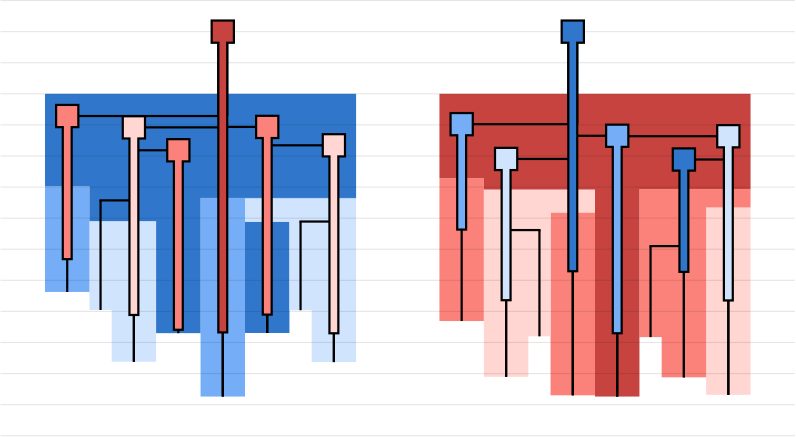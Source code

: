 <?xml version="1.0"?>
<!DOCTYPE ipe SYSTEM "ipe.dtd">
<ipe version="70212" creator="svgtoipe 20191210">
<ipestyle>
<layout paper="768 576" frame="768 576" origin="0 0"/>
<opacity name="10%" value="0.10"/>
<opacity name="20%" value="0.20"/>
<opacity name="30%" value="0.30"/>
<opacity name="40%" value="0.40"/>
<opacity name="50%" value="0.50"/>
<opacity name="60%" value="0.60"/>
<opacity name="70%" value="0.70"/>
<opacity name="80%" value="0.80"/>
<opacity name="90%" value="0.90"/>
<pathstyle cap="0" join="0" fillrule="wind"/>
</ipestyle>
<page>
<group matrix="1 0 0 -1 0 576">
<group>
<group matrix="1 0 0 1 457 350">
<group>
<path fill="0.188235 0.466667 0.796078">
16 89.2995 m
16 97.5137 l
0 97.5137 l
0 88.6119 l
0 57.442 l
16 57.442 l
16 88.6119 l
16 89.2995 l
h
</path>
<path fill="0.815686 0.894118 0.996078">
-32 97.5739 m
-32 107.875 l
-48 107.875 l
-48 89.2349 l
-48 89.2249 l
-56 89.2249 l
-56 82.8444 l
-56 82.741 l
-56 57.2433 l
-48 57.2433 l
-32 57.2433 l
-32 82.8444 l
-32 89.2349 l
-32 97.5739 l
h
</path>
<path fill="0.458824 0.682353 0.968627">
-72 82.741 m
-72 44.7162 l
-56 44.7162 l
-56 82.741 l
-72 82.741 l
h
</path>
<path fill="0.815686 0.894118 0.996078">
24 107.979 m
24 89.3095 l
24 89.2995 l
16 89.2995 l
16 57.4421 l
0 57.4421 l
0 49.0581 l
16 49.0581 l
24 49.0581 l
40 49.0581 l
40 57.3932 l
40 57.4421 l
40 89.3095 l
40 107.979 l
24 107.979 l
h
</path>
<path fill="0.458824 0.682353 0.968627">
0 97.5137 m
0 120.397 l
-16 120.397 l
-16 97.5739 l
-16 49.0582 l
-16 48.8967 l
0 48.8967 l
16 48.8967 l
40 48.8967 l
40 49.0582 l
16 49.0582 l
0 49.0582 l
0 97.5137 l
h
</path>
<path fill="0.188235 0.466667 0.796078" pen="128">
40 19.4084 m
40 44.7163 l
40 48.8968 l
16 48.8968 l
0 48.8968 l
-16 48.8968 l
-16 49.7751 l
-16 57.2434 l
-16 97.5739 l
-32 97.5739 l
-32 57.2434 l
-48 57.2434 l
-56 57.2434 l
-56 44.7163 l
-72 44.7163 l
-72 19.4084 l
-72 11.4084 l
40 11.4084 l
40 19.4084 l
h
</path>
</group>
</group>
<group matrix="1 0 0 1 591 350">
<group>
<path fill="0.984314 0.509804 0.478431">
-24 119.95 m
-24 98.7129 l
-24 54.1176 l
-8 54.1176 l
-8 119.95 l
-24 119.95 l
h
</path>
<path fill="0.984314 0.509804 0.478431">
-64 93.2103 m
-64 41.7891 l
-48 41.7891 l
-48 93.2103 l
-64 93.2103 l
h
</path>
<path fill="1 0.839216 0.819608">
32 119.785 m
32 113.472 l
32 79.774 l
32 52.3283 l
48 52.3283 l
48 79.774 l
48 119.785 l
32 119.785 l
h
</path>
<path fill="1 0.839216 0.819608">
-32 98.7229 m
-32 113.291 l
-48 113.291 l
-48 98.7229 l
-48 93.2103 l
-48 72.1558 l
-48 60.4636 l
-48 54.1177 l
-48 45.8709 l
-32 45.8709 l
-24 45.8709 l
-8 45.8709 l
-8 54.1177 l
-24 54.1177 l
-24 72.1558 l
-24 98.7129 l
-32 98.7129 l
-32 98.7229 l
h
</path>
<path fill="0.984314 0.509804 0.478431">
16 113.472 m
16 99.0047 l
16 98.9947 l
8 98.9947 l
8 45.7095 l
16 45.7095 l
32 45.7095 l
48 45.7095 l
48 52.3284 l
32 52.3284 l
32 66.2311 l
32 99.0047 l
32 113.472 l
16 113.472 l
h
</path>
<path fill="0.776471 0.262745 0.25098" pen="128">
16 45.7096 m
8 45.7096 l
8 45.871 l
8 98.9947 l
8 120.397 l
-8 120.397 l
-8 119.95 l
-8 45.871 l
-24 45.871 l
-48 45.871 l
-48 45.7096 l
-48 41.7892 l
-64 41.7892 l
-64 22.3355 l
-64 11.4084 l
48 11.4084 l
48 22.3355 l
48 35.0613 l
48 41.7892 l
48 45.7096 l
32 45.7096 l
16 45.7096 l
h
</path>
</group>
</group>
<group matrix="1 0 0 1 400 350">
<group>
<path stroke="0 0 0" opacity="10%" pen="0.4">
-31 -22.1626 m
255 -22.1626 l
</path>
<path stroke="0 0 0" opacity="10%" pen="0.4">
-31 -10.9723 m
255 -10.9723 l
</path>
<path stroke="0 0 0" opacity="10%" pen="0.4">
-31 0.218076 m
255 0.218076 l
</path>
<path stroke="0 0 0" opacity="10%" pen="0.4">
-31 11.4084 m
255 11.4084 l
</path>
<path stroke="0 0 0" opacity="10%" pen="0.4">
-31 22.5987 m
255 22.5987 l
</path>
<path stroke="0 0 0" opacity="10%" pen="0.4">
-31 33.7891 m
255 33.7891 l
</path>
<path stroke="0 0 0" opacity="10%" pen="0.4">
-31 44.9794 m
255 44.9794 l
</path>
<path stroke="0 0 0" opacity="10%" pen="0.4">
-31 56.1698 m
255 56.1698 l
</path>
<path stroke="0 0 0" opacity="10%" pen="0.4">
-31 67.3601 m
255 67.3601 l
</path>
<path stroke="0 0 0" opacity="10%" pen="0.4">
-31 78.5504 m
255 78.5504 l
</path>
<path stroke="0 0 0" opacity="10%" pen="0.4">
-31 89.7408 m
255 89.7408 l
</path>
<path stroke="0 0 0" opacity="10%" pen="0.4">
-31 100.931 m
255 100.931 l
</path>
<path stroke="0 0 0" opacity="10%" pen="0.4">
-31 112.121 m
255 112.121 l
</path>
<path stroke="0 0 0" opacity="10%" pen="0.4">
-31 123.312 m
255 123.312 l
</path>
<path stroke="0 0 0" opacity="10%" pen="0.4">
-31 134.502 m
255 134.502 l
</path>
</group>
</group>
<group matrix="1 0 0 1 457 350">
<group>
<path stroke="0 0 0" pen="0.8">
-64 19.4084 m
-64 82.751 l
</path>
<path stroke="0 0 0" pen="0.8">
-64.4 19.4084 m
-8 19.4084 l
</path>
<path stroke="0 0 0" pen="0.8">
-8 19.4084 m
-8 23.3289 l
</path>
<path stroke="0 0 0" pen="0.8">
-8 19.4084 m
-8 23.3289 l
</path>
<path stroke="0 0 0" pen="0.8">
-8 23.3289 m
-8 23.4902 l
</path>
<path stroke="0 0 0" pen="0.8">
-8 23.3289 m
-8 23.4902 l
</path>
<path stroke="0 0 0" pen="0.8">
-40 23.4902 m
-40 31.7369 l
</path>
<path stroke="0 0 0" pen="0.8">
-40.4 23.4902 m
-8 23.4902 l
</path>
<path stroke="0 0 0" pen="0.8">
-40 31.7369 m
-40 49.7751 l
</path>
<path stroke="0 0 0" pen="0.8">
-40 31.7369 m
-40 49.7751 l
</path>
<path stroke="0 0 0" pen="0.8">
-52 49.7751 m
-52 89.2349 l
</path>
<path stroke="0 0 0" pen="0.8">
-52.4 49.7751 m
-40 49.7751 l
</path>
<path stroke="0 0 0" pen="0.8">
-40 49.7751 m
-40 107.885 l
</path>
<path stroke="0 0 0" pen="0.8">
-40 49.7751 m
-40 107.885 l
</path>
<path stroke="0 0 0" pen="0.8">
-24 31.7369 m
-24 97.5839 l
</path>
<path stroke="0 0 0" pen="0.8">
-23.6 31.7369 m
-40 31.7369 l
</path>
<path stroke="0 0 0" pen="0.8">
-8 23.4902 m
-8 120.407 l
</path>
<path stroke="0 0 0" pen="0.8">
-8 23.4902 m
-8 120.407 l
</path>
<path stroke="0 0 0" pen="0.8">
8 23.3289 m
8 29.9476 l
</path>
<path stroke="0 0 0" pen="0.8">
8.4 23.3289 m
-8 23.3289 l
</path>
<path stroke="0 0 0" pen="0.8">
8 29.9476 m
8 97.5237 l
</path>
<path stroke="0 0 0" pen="0.8">
8 29.9476 m
8 97.5237 l
</path>
<path stroke="0 0 0" pen="0.8">
32 29.9476 m
32 57.3932 l
</path>
<path stroke="0 0 0" pen="0.8">
32.4 29.9476 m
8 29.9476 l
</path>
<path stroke="0 0 0" pen="0.8">
20 57.3932 m
20 89.3095 l
</path>
<path stroke="0 0 0" pen="0.8">
19.6 57.3932 m
32 57.3932 l
</path>
<path stroke="0 0 0" pen="0.8">
32 57.3932 m
32 107.989 l
</path>
<path stroke="0 0 0" pen="0.8">
32 57.3932 m
32 107.989 l
</path>
</group>
</group>
<group matrix="1 0 0 1 457 350">
<group>
<path stroke="0 0 0" pen="4">
-8 19.4084 m
-8 -8.04516 l
</path>
<path stroke="0 0 0" pen="4">
-8 23.4902 m
-8 97.6975 l
-8 23.4902 l
-8 97.6975 l
-8 23.3289 l
-8 23.4902 l
-8 19.4084 l
-8 23.3289 l
-8 19.4084 l
-8 -10.9723 l
</path>
<path stroke="0 0 0" fill="0.776471 0.262745 0.25098" stroke-opacity="opaque" pen="0.8">
-12 -14.9723 m
-4 -14.9723 l
-4 -6.97226 l
-12 -6.97226 l
-12 -14.9723 l
h
</path>
<path stroke="0.776471 0.262745 0.25098" fill="0.776471 0.262745 0.25098" stroke-opacity="opaque" pen="2.4">
-8 23.4902 m
-8 96.8975 l
-8 23.4902 l
-8 96.8975 l
-8 23.3289 l
-8 23.4902 l
-8 19.4084 l
-8 23.3289 l
-8 19.4084 l
-8 -10.9723 l
</path>
<path stroke="0 0 0" pen="4">
8 29.9476 m
8 91.2985 l
8 29.9476 l
8 91.2985 l
8 23.3289 l
8 29.9476 l
</path>
<path stroke="0 0 0" fill="0.984314 0.509804 0.478431" stroke-opacity="opaque" pen="0.8">
4 19.3289 m
12 19.3289 l
12 27.3289 l
4 27.3289 l
4 19.3289 l
h
</path>
<path stroke="0.984314 0.509804 0.478431" fill="0.984314 0.509804 0.478431" stroke-opacity="opaque" pen="2.4">
8 29.9476 m
8 90.4985 l
8 29.9476 l
8 90.4985 l
8 23.3289 l
8 29.9476 l
</path>
<path stroke="0 0 0" pen="4">
-40 49.7751 m
-40 91.4244 l
-40 49.7751 l
-40 91.4244 l
-40 31.7369 l
-40 49.7751 l
-40 23.4902 l
-40 31.7369 l
</path>
<path stroke="0 0 0" fill="1 0.839216 0.819608" stroke-opacity="opaque" pen="0.8">
-44 19.4902 m
-36 19.4902 l
-36 27.4902 l
-44 27.4902 l
-44 19.4902 l
h
</path>
<path stroke="1 0.839216 0.819608" fill="1 0.839216 0.819608" stroke-opacity="opaque" pen="2.4">
-40 49.7751 m
-40 90.6244 l
-40 49.7751 l
-40 90.6244 l
-40 31.7369 l
-40 49.7751 l
-40 23.4902 l
-40 31.7369 l
</path>
<path stroke="0 0 0" pen="4">
32 57.3932 m
32 98.019 l
32 57.3932 l
32 98.019 l
32 29.9476 l
32 57.3932 l
</path>
<path stroke="0 0 0" fill="1 0.839216 0.819608" stroke-opacity="opaque" pen="0.8">
28 25.9476 m
36 25.9476 l
36 33.9476 l
28 33.9476 l
28 25.9476 l
h
</path>
<path stroke="1 0.839216 0.819608" fill="1 0.839216 0.819608" stroke-opacity="opaque" pen="2.4">
32 57.3932 m
32 97.219 l
32 57.3932 l
32 97.219 l
32 29.9476 l
32 57.3932 l
</path>
<path stroke="0 0 0" pen="4">
-64 19.4084 m
-64 71.3215 l
-64 19.4084 l
-64 71.3215 l
</path>
<path stroke="0 0 0" fill="0.984314 0.509804 0.478431" stroke-opacity="opaque" pen="0.8">
-68 15.4084 m
-60 15.4084 l
-60 23.4084 l
-68 23.4084 l
-68 15.4084 l
h
</path>
<path stroke="0.984314 0.509804 0.478431" fill="0.984314 0.509804 0.478431" stroke-opacity="opaque" pen="2.4">
-64 19.4084 m
-64 70.5215 l
-64 19.4084 l
-64 70.5215 l
</path>
<path stroke="0 0 0" pen="4">
-24 31.7369 m
-24 96.754 l
-24 31.7369 l
-24 96.754 l
</path>
<path stroke="0 0 0" fill="0.984314 0.509804 0.478431" stroke-opacity="opaque" pen="0.8">
-28 27.7369 m
-20 27.7369 l
-20 35.7369 l
-28 35.7369 l
-28 27.7369 l
h
</path>
<path stroke="0.984314 0.509804 0.478431" fill="0.984314 0.509804 0.478431" stroke-opacity="opaque" pen="2.4">
-24 31.7369 m
-24 95.954 l
-24 31.7369 l
-24 95.954 l
</path>
</group>
</group>
<group matrix="1 0 0 1 591 350">
<group>
<path stroke="0 0 0" pen="0.8">
-56 22.3355 m
-56 93.2203 l
</path>
<path stroke="0 0 0" pen="0.8">
-56.4 22.3355 m
-16 22.3355 l
</path>
<path stroke="0 0 0" pen="0.8">
-16 22.3355 m
-16 26.516 l
</path>
<path stroke="0 0 0" pen="0.8">
-16 22.3355 m
-16 26.516 l
</path>
<path stroke="0 0 0" pen="0.8">
-16 26.516 m
-16 34.8627 l
</path>
<path stroke="0 0 0" pen="0.8">
-16 26.516 m
-16 34.8627 l
</path>
<path stroke="0 0 0" pen="0.8">
-40 34.8627 m
-40 60.4636 l
</path>
<path stroke="0 0 0" pen="0.8">
-40.4 34.8627 m
-16 34.8627 l
</path>
<path stroke="0 0 0" pen="0.8">
-40 60.4636 m
-40 113.301 l
</path>
<path stroke="0 0 0" pen="0.8">
-40 60.4636 m
-40 113.301 l
</path>
<path stroke="0 0 0" pen="0.8">
-28 60.4636 m
-28 98.7229 l
</path>
<path stroke="0 0 0" pen="0.8">
-27.6 60.4636 m
-40 60.4636 l
</path>
<path stroke="0 0 0" pen="0.8">
-16 34.8627 m
-16 119.96 l
</path>
<path stroke="0 0 0" pen="0.8">
-16 34.8627 m
-16 119.96 l
</path>
<path stroke="0 0 0" pen="0.8">
0 26.516 m
0 26.6774 l
</path>
<path stroke="0 0 0" pen="0.8">
0.4 26.516 m
-16 26.516 l
</path>
<path stroke="0 0 0" pen="0.8">
0 26.6774 m
0 120.407 l
</path>
<path stroke="0 0 0" pen="0.8">
0 26.6774 m
0 120.407 l
</path>
<path stroke="0 0 0" pen="0.8">
40 26.6774 m
40 35.0613 l
</path>
<path stroke="0 0 0" pen="0.8">
40.4 26.6774 m
0 26.6774 l
</path>
<path stroke="0 0 0" pen="0.8">
24 35.0613 m
24 66.2311 l
</path>
<path stroke="0 0 0" pen="0.8">
23.6 35.0613 m
40 35.0613 l
</path>
<path stroke="0 0 0" pen="0.8">
12 66.2311 m
12 99.0047 l
</path>
<path stroke="0 0 0" pen="0.8">
11.6 66.2311 m
24 66.2311 l
</path>
<path stroke="0 0 0" pen="0.8">
24 66.2311 m
24 113.482 l
</path>
<path stroke="0 0 0" pen="0.8">
24 66.2311 m
24 113.482 l
</path>
<path stroke="0 0 0" pen="0.8">
40 35.0613 m
40 119.795 l
</path>
<path stroke="0 0 0" pen="0.8">
40 35.0613 m
40 119.795 l
</path>
</group>
</group>
<group matrix="1 0 0 1 591 350">
<group>
<path stroke="0 0 0" pen="4">
-16 22.3355 m
-16 -10.9723 l
</path>
<path stroke="0 0 0" pen="4">
-16 34.8627 m
-16 75.6838 l
-16 34.8627 l
-16 75.6838 l
-16 26.516 l
-16 34.8627 l
-16 22.3355 l
-16 26.516 l
-16 22.3355 l
-16 -10.9723 l
</path>
<path stroke="0 0 0" fill="0.188235 0.466667 0.796078" stroke-opacity="opaque" pen="0.8">
-20 -14.9723 m
-12 -14.9723 l
-12 -6.97226 l
-20 -6.97226 l
-20 -14.9723 l
h
</path>
<path stroke="0.188235 0.466667 0.796078" fill="0.188235 0.466667 0.796078" stroke-opacity="opaque" pen="2.4">
-16 34.8627 m
-16 74.8838 l
-16 34.8627 l
-16 74.8838 l
-16 26.516 l
-16 34.8627 l
-16 22.3355 l
-16 26.516 l
-16 22.3355 l
-16 -10.9723 l
</path>
<path stroke="0 0 0" pen="4">
0 26.6774 m
0 98.0066 l
0 26.6774 l
0 98.0066 l
0 26.516 l
0 26.6774 l
</path>
<path stroke="0 0 0" fill="0.458824 0.682353 0.968627" stroke-opacity="opaque" pen="0.8">
-4 22.516 m
4 22.516 l
4 30.516 l
-4 30.516 l
-4 22.516 l
h
</path>
<path stroke="0.458824 0.682353 0.968627" fill="0.458824 0.682353 0.968627" stroke-opacity="opaque" pen="2.4">
0 26.6774 m
0 97.2066 l
0 26.6774 l
0 97.2066 l
0 26.516 l
0 26.6774 l
</path>
<path stroke="0 0 0" pen="4">
40 35.0613 m
40 86.1984 l
40 35.0613 l
40 86.1984 l
40 26.6774 l
40 35.0613 l
</path>
<path stroke="0 0 0" fill="0.815686 0.894118 0.996078" stroke-opacity="opaque" pen="0.8">
36 22.6774 m
44 22.6774 l
44 30.6774 l
36 30.6774 l
36 22.6774 l
h
</path>
<path stroke="0.815686 0.894118 0.996078" fill="0.815686 0.894118 0.996078" stroke-opacity="opaque" pen="2.4">
40 35.0613 m
40 85.3984 l
40 35.0613 l
40 85.3984 l
40 26.6774 l
40 35.0613 l
</path>
<path stroke="0 0 0" pen="4">
-56 22.3355 m
-56 60.6834 l
-56 22.3355 l
-56 60.6834 l
</path>
<path stroke="0 0 0" fill="0.458824 0.682353 0.968627" stroke-opacity="opaque" pen="0.8">
-60 18.3355 m
-52 18.3355 l
-52 26.3355 l
-60 26.3355 l
-60 18.3355 l
h
</path>
<path stroke="0.458824 0.682353 0.968627" fill="0.458824 0.682353 0.968627" stroke-opacity="opaque" pen="2.4">
-56 22.3355 m
-56 59.8834 l
-56 22.3355 l
-56 59.8834 l
</path>
<path stroke="0 0 0" pen="4">
-40 60.4636 m
-40 86.1127 l
-40 60.4636 l
-40 86.1127 l
-40 34.8627 l
-40 60.4636 l
</path>
<path stroke="0 0 0" fill="0.815686 0.894118 0.996078" stroke-opacity="opaque" pen="0.8">
-44 30.8627 m
-36 30.8627 l
-36 38.8627 l
-44 38.8627 l
-44 30.8627 l
h
</path>
<path stroke="0.815686 0.894118 0.996078" fill="0.815686 0.894118 0.996078" stroke-opacity="opaque" pen="2.4">
-40 60.4636 m
-40 85.3127 l
-40 60.4636 l
-40 85.3127 l
-40 34.8627 l
-40 60.4636 l
</path>
<path stroke="0 0 0" pen="4">
24 66.2311 m
24 75.92 l
24 66.2311 l
24 75.92 l
24 35.0613 l
24 66.2311 l
</path>
<path stroke="0 0 0" fill="0.188235 0.466667 0.796078" stroke-opacity="opaque" pen="0.8">
20 31.0613 m
28 31.0613 l
28 39.0613 l
20 39.0613 l
20 31.0613 l
h
</path>
<path stroke="0.188235 0.466667 0.796078" fill="0.188235 0.466667 0.796078" stroke-opacity="opaque" pen="2.4">
24 66.2311 m
24 75.12 l
24 66.2311 l
24 75.12 l
24 35.0613 l
24 66.2311 l
</path>
</group>
</group>
</group>
</group>
</page>
</ipe>
